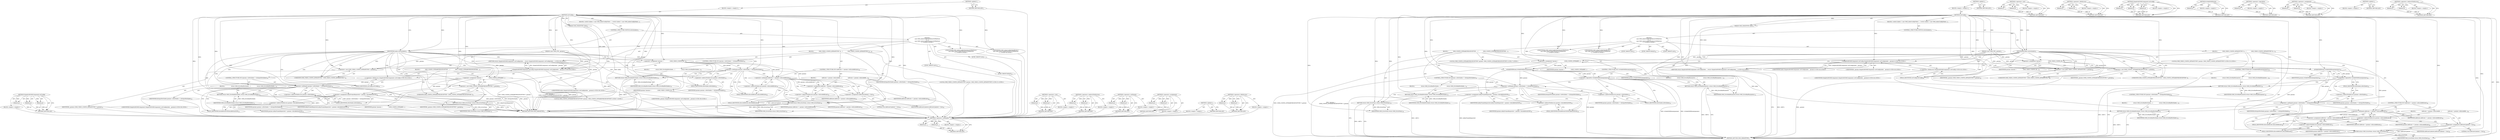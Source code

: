 digraph "&lt;operator&gt;.indirectFieldAccess" {
vulnerable_130 [label=<(METHOD,SimpleSoftOMXComponent.setConfig)>];
vulnerable_131 [label=<(PARAM,p1)>];
vulnerable_132 [label=<(PARAM,p2)>];
vulnerable_133 [label=<(PARAM,p3)>];
vulnerable_134 [label=<(BLOCK,&lt;empty&gt;,&lt;empty&gt;)>];
vulnerable_135 [label=<(METHOD_RETURN,ANY)>];
vulnerable_6 [label=<(METHOD,&lt;global&gt;)<SUB>1</SUB>>];
vulnerable_7 [label=<(BLOCK,&lt;empty&gt;,&lt;empty&gt;)<SUB>1</SUB>>];
vulnerable_8 [label=<(METHOD,setConfig)<SUB>1</SUB>>];
vulnerable_9 [label=<(PARAM,OMX_INDEXTYPE index)<SUB>2</SUB>>];
vulnerable_10 [label=<(PARAM,const OMX_PTR _params)<SUB>2</SUB>>];
vulnerable_11 [label=<(BLOCK,{
 switch (index) {
 case OMX_IndexConfigVideoI...,{
 switch (index) {
 case OMX_IndexConfigVideoI...)<SUB>2</SUB>>];
vulnerable_12 [label=<(CONTROL_STRUCTURE,SWITCH,switch(index))<SUB>3</SUB>>];
vulnerable_13 [label=<(IDENTIFIER,index,switch(index))<SUB>3</SUB>>];
vulnerable_14 [label="<(BLOCK,{
 case OMX_IndexConfigVideoIntraVOPRefresh:
 {...,{
 case OMX_IndexConfigVideoIntraVOPRefresh:
 {...)<SUB>3</SUB>>"];
vulnerable_15 [label=<(JUMP_TARGET,case)<SUB>4</SUB>>];
vulnerable_16 [label="<(IDENTIFIER,OMX_IndexConfigVideoIntraVOPRefresh,{
 case OMX_IndexConfigVideoIntraVOPRefresh:
 {...)<SUB>4</SUB>>"];
vulnerable_17 [label=<(BLOCK,{

             OMX_CONFIG_INTRAREFRESHVOPTYPE ...,{

             OMX_CONFIG_INTRAREFRESHVOPTYPE ...)<SUB>5</SUB>>];
vulnerable_18 [label="<(LOCAL,OMX_CONFIG_INTRAREFRESHVOPTYPE* params: OMX_CONFIG_INTRAREFRESHVOPTYPE*)<SUB>7</SUB>>"];
vulnerable_19 [label=<(&lt;operator&gt;.assignment,*params =
                 (OMX_CONFIG_INTRAREF...)<SUB>7</SUB>>];
vulnerable_20 [label=<(IDENTIFIER,params,*params =
                 (OMX_CONFIG_INTRAREF...)<SUB>7</SUB>>];
vulnerable_21 [label=<(&lt;operator&gt;.cast,(OMX_CONFIG_INTRAREFRESHVOPTYPE *)_params)<SUB>8</SUB>>];
vulnerable_22 [label=<(UNKNOWN,OMX_CONFIG_INTRAREFRESHVOPTYPE *,OMX_CONFIG_INTRAREFRESHVOPTYPE *)<SUB>8</SUB>>];
vulnerable_23 [label=<(IDENTIFIER,_params,(OMX_CONFIG_INTRAREFRESHVOPTYPE *)_params)<SUB>8</SUB>>];
vulnerable_24 [label=<(CONTROL_STRUCTURE,IF,if (params-&gt;nPortIndex != kOutputPortIndex))<SUB>10</SUB>>];
vulnerable_25 [label=<(&lt;operator&gt;.notEquals,params-&gt;nPortIndex != kOutputPortIndex)<SUB>10</SUB>>];
vulnerable_26 [label=<(&lt;operator&gt;.indirectFieldAccess,params-&gt;nPortIndex)<SUB>10</SUB>>];
vulnerable_27 [label=<(IDENTIFIER,params,params-&gt;nPortIndex != kOutputPortIndex)<SUB>10</SUB>>];
vulnerable_28 [label=<(FIELD_IDENTIFIER,nPortIndex,nPortIndex)<SUB>10</SUB>>];
vulnerable_29 [label=<(IDENTIFIER,kOutputPortIndex,params-&gt;nPortIndex != kOutputPortIndex)<SUB>10</SUB>>];
vulnerable_30 [label=<(BLOCK,{
                 return OMX_ErrorBadPortIndex...,{
                 return OMX_ErrorBadPortIndex...)<SUB>10</SUB>>];
vulnerable_31 [label=<(RETURN,return OMX_ErrorBadPortIndex;,return OMX_ErrorBadPortIndex;)<SUB>11</SUB>>];
vulnerable_32 [label=<(IDENTIFIER,OMX_ErrorBadPortIndex,return OMX_ErrorBadPortIndex;)<SUB>11</SUB>>];
vulnerable_33 [label=<(&lt;operator&gt;.assignment,mKeyFrameRequested = params-&gt;IntraRefreshVOP)<SUB>14</SUB>>];
vulnerable_34 [label=<(IDENTIFIER,mKeyFrameRequested,mKeyFrameRequested = params-&gt;IntraRefreshVOP)<SUB>14</SUB>>];
vulnerable_35 [label=<(&lt;operator&gt;.indirectFieldAccess,params-&gt;IntraRefreshVOP)<SUB>14</SUB>>];
vulnerable_36 [label=<(IDENTIFIER,params,mKeyFrameRequested = params-&gt;IntraRefreshVOP)<SUB>14</SUB>>];
vulnerable_37 [label=<(FIELD_IDENTIFIER,IntraRefreshVOP,IntraRefreshVOP)<SUB>14</SUB>>];
vulnerable_38 [label=<(RETURN,return OMX_ErrorNone;,return OMX_ErrorNone;)<SUB>15</SUB>>];
vulnerable_39 [label=<(IDENTIFIER,OMX_ErrorNone,return OMX_ErrorNone;)<SUB>15</SUB>>];
vulnerable_40 [label=<(JUMP_TARGET,case)<SUB>18</SUB>>];
vulnerable_41 [label="<(IDENTIFIER,OMX_IndexConfigVideoBitrate,{
 case OMX_IndexConfigVideoIntraVOPRefresh:
 {...)<SUB>18</SUB>>"];
vulnerable_42 [label=<(BLOCK,{

             OMX_VIDEO_CONFIG_BITRATETYPE *p...,{

             OMX_VIDEO_CONFIG_BITRATETYPE *p...)<SUB>19</SUB>>];
vulnerable_43 [label="<(LOCAL,OMX_VIDEO_CONFIG_BITRATETYPE* params: OMX_VIDEO_CONFIG_BITRATETYPE*)<SUB>21</SUB>>"];
vulnerable_44 [label=<(&lt;operator&gt;.assignment,*params =
                 (OMX_VIDEO_CONFIG_BI...)<SUB>21</SUB>>];
vulnerable_45 [label=<(IDENTIFIER,params,*params =
                 (OMX_VIDEO_CONFIG_BI...)<SUB>21</SUB>>];
vulnerable_46 [label=<(&lt;operator&gt;.cast,(OMX_VIDEO_CONFIG_BITRATETYPE *)_params)<SUB>22</SUB>>];
vulnerable_47 [label=<(UNKNOWN,OMX_VIDEO_CONFIG_BITRATETYPE *,OMX_VIDEO_CONFIG_BITRATETYPE *)<SUB>22</SUB>>];
vulnerable_48 [label=<(IDENTIFIER,_params,(OMX_VIDEO_CONFIG_BITRATETYPE *)_params)<SUB>22</SUB>>];
vulnerable_49 [label=<(CONTROL_STRUCTURE,IF,if (params-&gt;nPortIndex != kOutputPortIndex))<SUB>24</SUB>>];
vulnerable_50 [label=<(&lt;operator&gt;.notEquals,params-&gt;nPortIndex != kOutputPortIndex)<SUB>24</SUB>>];
vulnerable_51 [label=<(&lt;operator&gt;.indirectFieldAccess,params-&gt;nPortIndex)<SUB>24</SUB>>];
vulnerable_52 [label=<(IDENTIFIER,params,params-&gt;nPortIndex != kOutputPortIndex)<SUB>24</SUB>>];
vulnerable_53 [label=<(FIELD_IDENTIFIER,nPortIndex,nPortIndex)<SUB>24</SUB>>];
vulnerable_54 [label=<(IDENTIFIER,kOutputPortIndex,params-&gt;nPortIndex != kOutputPortIndex)<SUB>24</SUB>>];
vulnerable_55 [label=<(BLOCK,{
                 return OMX_ErrorBadPortIndex...,{
                 return OMX_ErrorBadPortIndex...)<SUB>24</SUB>>];
vulnerable_56 [label=<(RETURN,return OMX_ErrorBadPortIndex;,return OMX_ErrorBadPortIndex;)<SUB>25</SUB>>];
vulnerable_57 [label=<(IDENTIFIER,OMX_ErrorBadPortIndex,return OMX_ErrorBadPortIndex;)<SUB>25</SUB>>];
vulnerable_58 [label=<(CONTROL_STRUCTURE,IF,if (mBitrate != params-&gt;nEncodeBitrate))<SUB>28</SUB>>];
vulnerable_59 [label=<(&lt;operator&gt;.notEquals,mBitrate != params-&gt;nEncodeBitrate)<SUB>28</SUB>>];
vulnerable_60 [label=<(IDENTIFIER,mBitrate,mBitrate != params-&gt;nEncodeBitrate)<SUB>28</SUB>>];
vulnerable_61 [label=<(&lt;operator&gt;.indirectFieldAccess,params-&gt;nEncodeBitrate)<SUB>28</SUB>>];
vulnerable_62 [label=<(IDENTIFIER,params,mBitrate != params-&gt;nEncodeBitrate)<SUB>28</SUB>>];
vulnerable_63 [label=<(FIELD_IDENTIFIER,nEncodeBitrate,nEncodeBitrate)<SUB>28</SUB>>];
vulnerable_64 [label=<(BLOCK,{
                mBitrate = params-&gt;nEncodeBit...,{
                mBitrate = params-&gt;nEncodeBit...)<SUB>28</SUB>>];
vulnerable_65 [label=<(&lt;operator&gt;.assignment,mBitrate = params-&gt;nEncodeBitrate)<SUB>29</SUB>>];
vulnerable_66 [label=<(IDENTIFIER,mBitrate,mBitrate = params-&gt;nEncodeBitrate)<SUB>29</SUB>>];
vulnerable_67 [label=<(&lt;operator&gt;.indirectFieldAccess,params-&gt;nEncodeBitrate)<SUB>29</SUB>>];
vulnerable_68 [label=<(IDENTIFIER,params,mBitrate = params-&gt;nEncodeBitrate)<SUB>29</SUB>>];
vulnerable_69 [label=<(FIELD_IDENTIFIER,nEncodeBitrate,nEncodeBitrate)<SUB>29</SUB>>];
vulnerable_70 [label=<(&lt;operator&gt;.assignment,mBitrateUpdated = true)<SUB>30</SUB>>];
vulnerable_71 [label=<(IDENTIFIER,mBitrateUpdated,mBitrateUpdated = true)<SUB>30</SUB>>];
vulnerable_72 [label=<(LITERAL,true,mBitrateUpdated = true)<SUB>30</SUB>>];
vulnerable_73 [label=<(RETURN,return OMX_ErrorNone;,return OMX_ErrorNone;)<SUB>32</SUB>>];
vulnerable_74 [label=<(IDENTIFIER,OMX_ErrorNone,return OMX_ErrorNone;)<SUB>32</SUB>>];
vulnerable_75 [label=<(JUMP_TARGET,default)<SUB>35</SUB>>];
vulnerable_76 [label="<(RETURN,return SimpleSoftOMXComponent::setConfig(index,...,return SimpleSoftOMXComponent::setConfig(index,...)<SUB>36</SUB>>"];
vulnerable_77 [label="<(SimpleSoftOMXComponent.setConfig,SimpleSoftOMXComponent::setConfig(index, _params))<SUB>36</SUB>>"];
vulnerable_78 [label="<(&lt;operator&gt;.fieldAccess,SimpleSoftOMXComponent::setConfig)<SUB>36</SUB>>"];
vulnerable_79 [label="<(IDENTIFIER,SimpleSoftOMXComponent,SimpleSoftOMXComponent::setConfig(index, _params))<SUB>36</SUB>>"];
vulnerable_80 [label=<(FIELD_IDENTIFIER,setConfig,setConfig)<SUB>36</SUB>>];
vulnerable_81 [label="<(IDENTIFIER,index,SimpleSoftOMXComponent::setConfig(index, _params))<SUB>36</SUB>>"];
vulnerable_82 [label="<(IDENTIFIER,_params,SimpleSoftOMXComponent::setConfig(index, _params))<SUB>36</SUB>>"];
vulnerable_83 [label=<(METHOD_RETURN,OMX_ERRORTYPE)<SUB>1</SUB>>];
vulnerable_85 [label=<(METHOD_RETURN,ANY)<SUB>1</SUB>>];
vulnerable_115 [label=<(METHOD,&lt;operator&gt;.cast)>];
vulnerable_116 [label=<(PARAM,p1)>];
vulnerable_117 [label=<(PARAM,p2)>];
vulnerable_118 [label=<(BLOCK,&lt;empty&gt;,&lt;empty&gt;)>];
vulnerable_119 [label=<(METHOD_RETURN,ANY)>];
vulnerable_125 [label=<(METHOD,&lt;operator&gt;.indirectFieldAccess)>];
vulnerable_126 [label=<(PARAM,p1)>];
vulnerable_127 [label=<(PARAM,p2)>];
vulnerable_128 [label=<(BLOCK,&lt;empty&gt;,&lt;empty&gt;)>];
vulnerable_129 [label=<(METHOD_RETURN,ANY)>];
vulnerable_120 [label=<(METHOD,&lt;operator&gt;.notEquals)>];
vulnerable_121 [label=<(PARAM,p1)>];
vulnerable_122 [label=<(PARAM,p2)>];
vulnerable_123 [label=<(BLOCK,&lt;empty&gt;,&lt;empty&gt;)>];
vulnerable_124 [label=<(METHOD_RETURN,ANY)>];
vulnerable_110 [label=<(METHOD,&lt;operator&gt;.assignment)>];
vulnerable_111 [label=<(PARAM,p1)>];
vulnerable_112 [label=<(PARAM,p2)>];
vulnerable_113 [label=<(BLOCK,&lt;empty&gt;,&lt;empty&gt;)>];
vulnerable_114 [label=<(METHOD_RETURN,ANY)>];
vulnerable_104 [label=<(METHOD,&lt;global&gt;)<SUB>1</SUB>>];
vulnerable_105 [label=<(BLOCK,&lt;empty&gt;,&lt;empty&gt;)>];
vulnerable_106 [label=<(METHOD_RETURN,ANY)>];
vulnerable_136 [label=<(METHOD,&lt;operator&gt;.fieldAccess)>];
vulnerable_137 [label=<(PARAM,p1)>];
vulnerable_138 [label=<(PARAM,p2)>];
vulnerable_139 [label=<(BLOCK,&lt;empty&gt;,&lt;empty&gt;)>];
vulnerable_140 [label=<(METHOD_RETURN,ANY)>];
fixed_142 [label=<(METHOD,&lt;operator&gt;.notEquals)>];
fixed_143 [label=<(PARAM,p1)>];
fixed_144 [label=<(PARAM,p2)>];
fixed_145 [label=<(BLOCK,&lt;empty&gt;,&lt;empty&gt;)>];
fixed_146 [label=<(METHOD_RETURN,ANY)>];
fixed_6 [label=<(METHOD,&lt;global&gt;)<SUB>1</SUB>>];
fixed_7 [label=<(BLOCK,&lt;empty&gt;,&lt;empty&gt;)<SUB>1</SUB>>];
fixed_8 [label=<(METHOD,setConfig)<SUB>1</SUB>>];
fixed_9 [label=<(PARAM,OMX_INDEXTYPE index)<SUB>2</SUB>>];
fixed_10 [label=<(PARAM,const OMX_PTR _params)<SUB>2</SUB>>];
fixed_11 [label=<(BLOCK,{
 switch (index) {
 case OMX_IndexConfigVideoI...,{
 switch (index) {
 case OMX_IndexConfigVideoI...)<SUB>2</SUB>>];
fixed_12 [label=<(CONTROL_STRUCTURE,SWITCH,switch(index))<SUB>3</SUB>>];
fixed_13 [label=<(IDENTIFIER,index,switch(index))<SUB>3</SUB>>];
fixed_14 [label="<(BLOCK,{
 case OMX_IndexConfigVideoIntraVOPRefresh:
 {...,{
 case OMX_IndexConfigVideoIntraVOPRefresh:
 {...)<SUB>3</SUB>>"];
fixed_15 [label=<(JUMP_TARGET,case)<SUB>4</SUB>>];
fixed_16 [label="<(IDENTIFIER,OMX_IndexConfigVideoIntraVOPRefresh,{
 case OMX_IndexConfigVideoIntraVOPRefresh:
 {...)<SUB>4</SUB>>"];
fixed_17 [label=<(BLOCK,{

             OMX_CONFIG_INTRAREFRESHVOPTYPE ...,{

             OMX_CONFIG_INTRAREFRESHVOPTYPE ...)<SUB>5</SUB>>];
fixed_18 [label="<(LOCAL,OMX_CONFIG_INTRAREFRESHVOPTYPE* params: OMX_CONFIG_INTRAREFRESHVOPTYPE*)<SUB>7</SUB>>"];
fixed_19 [label=<(&lt;operator&gt;.assignment,*params =
                 (OMX_CONFIG_INTRAREF...)<SUB>7</SUB>>];
fixed_20 [label=<(IDENTIFIER,params,*params =
                 (OMX_CONFIG_INTRAREF...)<SUB>7</SUB>>];
fixed_21 [label=<(&lt;operator&gt;.cast,(OMX_CONFIG_INTRAREFRESHVOPTYPE *)_params)<SUB>8</SUB>>];
fixed_22 [label=<(UNKNOWN,OMX_CONFIG_INTRAREFRESHVOPTYPE *,OMX_CONFIG_INTRAREFRESHVOPTYPE *)<SUB>8</SUB>>];
fixed_23 [label=<(IDENTIFIER,_params,(OMX_CONFIG_INTRAREFRESHVOPTYPE *)_params)<SUB>8</SUB>>];
fixed_24 [label=<(CONTROL_STRUCTURE,IF,if (!isValidOMXParam(params)))<SUB>10</SUB>>];
fixed_25 [label=<(&lt;operator&gt;.logicalNot,!isValidOMXParam(params))<SUB>10</SUB>>];
fixed_26 [label=<(isValidOMXParam,isValidOMXParam(params))<SUB>10</SUB>>];
fixed_27 [label=<(IDENTIFIER,params,isValidOMXParam(params))<SUB>10</SUB>>];
fixed_28 [label=<(BLOCK,{
                return OMX_ErrorBadParameter;...,{
                return OMX_ErrorBadParameter;...)<SUB>10</SUB>>];
fixed_29 [label=<(RETURN,return OMX_ErrorBadParameter;,return OMX_ErrorBadParameter;)<SUB>11</SUB>>];
fixed_30 [label=<(IDENTIFIER,OMX_ErrorBadParameter,return OMX_ErrorBadParameter;)<SUB>11</SUB>>];
fixed_31 [label=<(CONTROL_STRUCTURE,IF,if (params-&gt;nPortIndex != kOutputPortIndex))<SUB>14</SUB>>];
fixed_32 [label=<(&lt;operator&gt;.notEquals,params-&gt;nPortIndex != kOutputPortIndex)<SUB>14</SUB>>];
fixed_33 [label=<(&lt;operator&gt;.indirectFieldAccess,params-&gt;nPortIndex)<SUB>14</SUB>>];
fixed_34 [label=<(IDENTIFIER,params,params-&gt;nPortIndex != kOutputPortIndex)<SUB>14</SUB>>];
fixed_35 [label=<(FIELD_IDENTIFIER,nPortIndex,nPortIndex)<SUB>14</SUB>>];
fixed_36 [label=<(IDENTIFIER,kOutputPortIndex,params-&gt;nPortIndex != kOutputPortIndex)<SUB>14</SUB>>];
fixed_37 [label=<(BLOCK,{
                 return OMX_ErrorBadPortIndex...,{
                 return OMX_ErrorBadPortIndex...)<SUB>14</SUB>>];
fixed_38 [label=<(RETURN,return OMX_ErrorBadPortIndex;,return OMX_ErrorBadPortIndex;)<SUB>15</SUB>>];
fixed_39 [label=<(IDENTIFIER,OMX_ErrorBadPortIndex,return OMX_ErrorBadPortIndex;)<SUB>15</SUB>>];
fixed_40 [label=<(&lt;operator&gt;.assignment,mKeyFrameRequested = params-&gt;IntraRefreshVOP)<SUB>18</SUB>>];
fixed_41 [label=<(IDENTIFIER,mKeyFrameRequested,mKeyFrameRequested = params-&gt;IntraRefreshVOP)<SUB>18</SUB>>];
fixed_42 [label=<(&lt;operator&gt;.indirectFieldAccess,params-&gt;IntraRefreshVOP)<SUB>18</SUB>>];
fixed_43 [label=<(IDENTIFIER,params,mKeyFrameRequested = params-&gt;IntraRefreshVOP)<SUB>18</SUB>>];
fixed_44 [label=<(FIELD_IDENTIFIER,IntraRefreshVOP,IntraRefreshVOP)<SUB>18</SUB>>];
fixed_45 [label=<(RETURN,return OMX_ErrorNone;,return OMX_ErrorNone;)<SUB>19</SUB>>];
fixed_46 [label=<(IDENTIFIER,OMX_ErrorNone,return OMX_ErrorNone;)<SUB>19</SUB>>];
fixed_47 [label=<(JUMP_TARGET,case)<SUB>22</SUB>>];
fixed_48 [label="<(IDENTIFIER,OMX_IndexConfigVideoBitrate,{
 case OMX_IndexConfigVideoIntraVOPRefresh:
 {...)<SUB>22</SUB>>"];
fixed_49 [label=<(BLOCK,{

             OMX_VIDEO_CONFIG_BITRATETYPE *p...,{

             OMX_VIDEO_CONFIG_BITRATETYPE *p...)<SUB>23</SUB>>];
fixed_50 [label="<(LOCAL,OMX_VIDEO_CONFIG_BITRATETYPE* params: OMX_VIDEO_CONFIG_BITRATETYPE*)<SUB>25</SUB>>"];
fixed_51 [label=<(&lt;operator&gt;.assignment,*params =
                 (OMX_VIDEO_CONFIG_BI...)<SUB>25</SUB>>];
fixed_52 [label=<(IDENTIFIER,params,*params =
                 (OMX_VIDEO_CONFIG_BI...)<SUB>25</SUB>>];
fixed_53 [label=<(&lt;operator&gt;.cast,(OMX_VIDEO_CONFIG_BITRATETYPE *)_params)<SUB>26</SUB>>];
fixed_54 [label=<(UNKNOWN,OMX_VIDEO_CONFIG_BITRATETYPE *,OMX_VIDEO_CONFIG_BITRATETYPE *)<SUB>26</SUB>>];
fixed_55 [label=<(IDENTIFIER,_params,(OMX_VIDEO_CONFIG_BITRATETYPE *)_params)<SUB>26</SUB>>];
fixed_56 [label=<(CONTROL_STRUCTURE,IF,if (!isValidOMXParam(params)))<SUB>28</SUB>>];
fixed_57 [label=<(&lt;operator&gt;.logicalNot,!isValidOMXParam(params))<SUB>28</SUB>>];
fixed_58 [label=<(isValidOMXParam,isValidOMXParam(params))<SUB>28</SUB>>];
fixed_59 [label=<(IDENTIFIER,params,isValidOMXParam(params))<SUB>28</SUB>>];
fixed_60 [label=<(BLOCK,{
                return OMX_ErrorBadParameter;...,{
                return OMX_ErrorBadParameter;...)<SUB>28</SUB>>];
fixed_61 [label=<(RETURN,return OMX_ErrorBadParameter;,return OMX_ErrorBadParameter;)<SUB>29</SUB>>];
fixed_62 [label=<(IDENTIFIER,OMX_ErrorBadParameter,return OMX_ErrorBadParameter;)<SUB>29</SUB>>];
fixed_63 [label=<(CONTROL_STRUCTURE,IF,if (params-&gt;nPortIndex != kOutputPortIndex))<SUB>32</SUB>>];
fixed_64 [label=<(&lt;operator&gt;.notEquals,params-&gt;nPortIndex != kOutputPortIndex)<SUB>32</SUB>>];
fixed_65 [label=<(&lt;operator&gt;.indirectFieldAccess,params-&gt;nPortIndex)<SUB>32</SUB>>];
fixed_66 [label=<(IDENTIFIER,params,params-&gt;nPortIndex != kOutputPortIndex)<SUB>32</SUB>>];
fixed_67 [label=<(FIELD_IDENTIFIER,nPortIndex,nPortIndex)<SUB>32</SUB>>];
fixed_68 [label=<(IDENTIFIER,kOutputPortIndex,params-&gt;nPortIndex != kOutputPortIndex)<SUB>32</SUB>>];
fixed_69 [label=<(BLOCK,{
                 return OMX_ErrorBadPortIndex...,{
                 return OMX_ErrorBadPortIndex...)<SUB>32</SUB>>];
fixed_70 [label=<(RETURN,return OMX_ErrorBadPortIndex;,return OMX_ErrorBadPortIndex;)<SUB>33</SUB>>];
fixed_71 [label=<(IDENTIFIER,OMX_ErrorBadPortIndex,return OMX_ErrorBadPortIndex;)<SUB>33</SUB>>];
fixed_72 [label=<(CONTROL_STRUCTURE,IF,if (mBitrate != params-&gt;nEncodeBitrate))<SUB>36</SUB>>];
fixed_73 [label=<(&lt;operator&gt;.notEquals,mBitrate != params-&gt;nEncodeBitrate)<SUB>36</SUB>>];
fixed_74 [label=<(IDENTIFIER,mBitrate,mBitrate != params-&gt;nEncodeBitrate)<SUB>36</SUB>>];
fixed_75 [label=<(&lt;operator&gt;.indirectFieldAccess,params-&gt;nEncodeBitrate)<SUB>36</SUB>>];
fixed_76 [label=<(IDENTIFIER,params,mBitrate != params-&gt;nEncodeBitrate)<SUB>36</SUB>>];
fixed_77 [label=<(FIELD_IDENTIFIER,nEncodeBitrate,nEncodeBitrate)<SUB>36</SUB>>];
fixed_78 [label=<(BLOCK,{
                mBitrate = params-&gt;nEncodeBit...,{
                mBitrate = params-&gt;nEncodeBit...)<SUB>36</SUB>>];
fixed_79 [label=<(&lt;operator&gt;.assignment,mBitrate = params-&gt;nEncodeBitrate)<SUB>37</SUB>>];
fixed_80 [label=<(IDENTIFIER,mBitrate,mBitrate = params-&gt;nEncodeBitrate)<SUB>37</SUB>>];
fixed_81 [label=<(&lt;operator&gt;.indirectFieldAccess,params-&gt;nEncodeBitrate)<SUB>37</SUB>>];
fixed_82 [label=<(IDENTIFIER,params,mBitrate = params-&gt;nEncodeBitrate)<SUB>37</SUB>>];
fixed_83 [label=<(FIELD_IDENTIFIER,nEncodeBitrate,nEncodeBitrate)<SUB>37</SUB>>];
fixed_84 [label=<(&lt;operator&gt;.assignment,mBitrateUpdated = true)<SUB>38</SUB>>];
fixed_85 [label=<(IDENTIFIER,mBitrateUpdated,mBitrateUpdated = true)<SUB>38</SUB>>];
fixed_86 [label=<(LITERAL,true,mBitrateUpdated = true)<SUB>38</SUB>>];
fixed_87 [label=<(RETURN,return OMX_ErrorNone;,return OMX_ErrorNone;)<SUB>40</SUB>>];
fixed_88 [label=<(IDENTIFIER,OMX_ErrorNone,return OMX_ErrorNone;)<SUB>40</SUB>>];
fixed_89 [label=<(JUMP_TARGET,default)<SUB>43</SUB>>];
fixed_90 [label="<(RETURN,return SimpleSoftOMXComponent::setConfig(index,...,return SimpleSoftOMXComponent::setConfig(index,...)<SUB>44</SUB>>"];
fixed_91 [label="<(SimpleSoftOMXComponent.setConfig,SimpleSoftOMXComponent::setConfig(index, _params))<SUB>44</SUB>>"];
fixed_92 [label="<(&lt;operator&gt;.fieldAccess,SimpleSoftOMXComponent::setConfig)<SUB>44</SUB>>"];
fixed_93 [label="<(IDENTIFIER,SimpleSoftOMXComponent,SimpleSoftOMXComponent::setConfig(index, _params))<SUB>44</SUB>>"];
fixed_94 [label=<(FIELD_IDENTIFIER,setConfig,setConfig)<SUB>44</SUB>>];
fixed_95 [label="<(IDENTIFIER,index,SimpleSoftOMXComponent::setConfig(index, _params))<SUB>44</SUB>>"];
fixed_96 [label="<(IDENTIFIER,_params,SimpleSoftOMXComponent::setConfig(index, _params))<SUB>44</SUB>>"];
fixed_97 [label=<(METHOD_RETURN,OMX_ERRORTYPE)<SUB>1</SUB>>];
fixed_99 [label=<(METHOD_RETURN,ANY)<SUB>1</SUB>>];
fixed_129 [label=<(METHOD,&lt;operator&gt;.cast)>];
fixed_130 [label=<(PARAM,p1)>];
fixed_131 [label=<(PARAM,p2)>];
fixed_132 [label=<(BLOCK,&lt;empty&gt;,&lt;empty&gt;)>];
fixed_133 [label=<(METHOD_RETURN,ANY)>];
fixed_158 [label=<(METHOD,&lt;operator&gt;.fieldAccess)>];
fixed_159 [label=<(PARAM,p1)>];
fixed_160 [label=<(PARAM,p2)>];
fixed_161 [label=<(BLOCK,&lt;empty&gt;,&lt;empty&gt;)>];
fixed_162 [label=<(METHOD_RETURN,ANY)>];
fixed_152 [label=<(METHOD,SimpleSoftOMXComponent.setConfig)>];
fixed_153 [label=<(PARAM,p1)>];
fixed_154 [label=<(PARAM,p2)>];
fixed_155 [label=<(PARAM,p3)>];
fixed_156 [label=<(BLOCK,&lt;empty&gt;,&lt;empty&gt;)>];
fixed_157 [label=<(METHOD_RETURN,ANY)>];
fixed_138 [label=<(METHOD,isValidOMXParam)>];
fixed_139 [label=<(PARAM,p1)>];
fixed_140 [label=<(BLOCK,&lt;empty&gt;,&lt;empty&gt;)>];
fixed_141 [label=<(METHOD_RETURN,ANY)>];
fixed_134 [label=<(METHOD,&lt;operator&gt;.logicalNot)>];
fixed_135 [label=<(PARAM,p1)>];
fixed_136 [label=<(BLOCK,&lt;empty&gt;,&lt;empty&gt;)>];
fixed_137 [label=<(METHOD_RETURN,ANY)>];
fixed_124 [label=<(METHOD,&lt;operator&gt;.assignment)>];
fixed_125 [label=<(PARAM,p1)>];
fixed_126 [label=<(PARAM,p2)>];
fixed_127 [label=<(BLOCK,&lt;empty&gt;,&lt;empty&gt;)>];
fixed_128 [label=<(METHOD_RETURN,ANY)>];
fixed_118 [label=<(METHOD,&lt;global&gt;)<SUB>1</SUB>>];
fixed_119 [label=<(BLOCK,&lt;empty&gt;,&lt;empty&gt;)>];
fixed_120 [label=<(METHOD_RETURN,ANY)>];
fixed_147 [label=<(METHOD,&lt;operator&gt;.indirectFieldAccess)>];
fixed_148 [label=<(PARAM,p1)>];
fixed_149 [label=<(PARAM,p2)>];
fixed_150 [label=<(BLOCK,&lt;empty&gt;,&lt;empty&gt;)>];
fixed_151 [label=<(METHOD_RETURN,ANY)>];
vulnerable_130 -> vulnerable_131  [key=0, label="AST: "];
vulnerable_130 -> vulnerable_131  [key=1, label="DDG: "];
vulnerable_130 -> vulnerable_134  [key=0, label="AST: "];
vulnerable_130 -> vulnerable_132  [key=0, label="AST: "];
vulnerable_130 -> vulnerable_132  [key=1, label="DDG: "];
vulnerable_130 -> vulnerable_135  [key=0, label="AST: "];
vulnerable_130 -> vulnerable_135  [key=1, label="CFG: "];
vulnerable_130 -> vulnerable_133  [key=0, label="AST: "];
vulnerable_130 -> vulnerable_133  [key=1, label="DDG: "];
vulnerable_131 -> vulnerable_135  [key=0, label="DDG: p1"];
vulnerable_132 -> vulnerable_135  [key=0, label="DDG: p2"];
vulnerable_133 -> vulnerable_135  [key=0, label="DDG: p3"];
vulnerable_134 -> fixed_142  [key=0];
vulnerable_135 -> fixed_142  [key=0];
vulnerable_6 -> vulnerable_7  [key=0, label="AST: "];
vulnerable_6 -> vulnerable_85  [key=0, label="AST: "];
vulnerable_6 -> vulnerable_85  [key=1, label="CFG: "];
vulnerable_7 -> vulnerable_8  [key=0, label="AST: "];
vulnerable_8 -> vulnerable_9  [key=0, label="AST: "];
vulnerable_8 -> vulnerable_9  [key=1, label="DDG: "];
vulnerable_8 -> vulnerable_10  [key=0, label="AST: "];
vulnerable_8 -> vulnerable_10  [key=1, label="DDG: "];
vulnerable_8 -> vulnerable_11  [key=0, label="AST: "];
vulnerable_8 -> vulnerable_83  [key=0, label="AST: "];
vulnerable_8 -> vulnerable_13  [key=0, label="CFG: "];
vulnerable_8 -> vulnerable_13  [key=1, label="DDG: "];
vulnerable_8 -> vulnerable_16  [key=0, label="DDG: "];
vulnerable_8 -> vulnerable_41  [key=0, label="DDG: "];
vulnerable_8 -> vulnerable_19  [key=0, label="DDG: "];
vulnerable_8 -> vulnerable_38  [key=0, label="DDG: "];
vulnerable_8 -> vulnerable_44  [key=0, label="DDG: "];
vulnerable_8 -> vulnerable_73  [key=0, label="DDG: "];
vulnerable_8 -> vulnerable_39  [key=0, label="DDG: "];
vulnerable_8 -> vulnerable_74  [key=0, label="DDG: "];
vulnerable_8 -> vulnerable_77  [key=0, label="DDG: "];
vulnerable_8 -> vulnerable_21  [key=0, label="DDG: "];
vulnerable_8 -> vulnerable_25  [key=0, label="DDG: "];
vulnerable_8 -> vulnerable_31  [key=0, label="DDG: "];
vulnerable_8 -> vulnerable_46  [key=0, label="DDG: "];
vulnerable_8 -> vulnerable_50  [key=0, label="DDG: "];
vulnerable_8 -> vulnerable_56  [key=0, label="DDG: "];
vulnerable_8 -> vulnerable_59  [key=0, label="DDG: "];
vulnerable_8 -> vulnerable_70  [key=0, label="DDG: "];
vulnerable_8 -> vulnerable_32  [key=0, label="DDG: "];
vulnerable_8 -> vulnerable_57  [key=0, label="DDG: "];
vulnerable_9 -> vulnerable_83  [key=0, label="DDG: index"];
vulnerable_9 -> vulnerable_77  [key=0, label="DDG: index"];
vulnerable_10 -> vulnerable_19  [key=0, label="DDG: _params"];
vulnerable_10 -> vulnerable_44  [key=0, label="DDG: _params"];
vulnerable_10 -> vulnerable_77  [key=0, label="DDG: _params"];
vulnerable_10 -> vulnerable_21  [key=0, label="DDG: _params"];
vulnerable_10 -> vulnerable_46  [key=0, label="DDG: _params"];
vulnerable_11 -> vulnerable_12  [key=0, label="AST: "];
vulnerable_12 -> vulnerable_13  [key=0, label="AST: "];
vulnerable_12 -> vulnerable_14  [key=0, label="AST: "];
vulnerable_13 -> vulnerable_22  [key=0, label="CFG: "];
vulnerable_13 -> vulnerable_22  [key=1, label="CDG: "];
vulnerable_13 -> vulnerable_47  [key=0, label="CFG: "];
vulnerable_13 -> vulnerable_47  [key=1, label="CDG: "];
vulnerable_13 -> vulnerable_80  [key=0, label="CFG: "];
vulnerable_13 -> vulnerable_80  [key=1, label="CDG: "];
vulnerable_13 -> vulnerable_21  [key=0, label="CDG: "];
vulnerable_13 -> vulnerable_26  [key=0, label="CDG: "];
vulnerable_13 -> vulnerable_77  [key=0, label="CDG: "];
vulnerable_13 -> vulnerable_51  [key=0, label="CDG: "];
vulnerable_13 -> vulnerable_19  [key=0, label="CDG: "];
vulnerable_13 -> vulnerable_28  [key=0, label="CDG: "];
vulnerable_13 -> vulnerable_46  [key=0, label="CDG: "];
vulnerable_13 -> vulnerable_25  [key=0, label="CDG: "];
vulnerable_13 -> vulnerable_76  [key=0, label="CDG: "];
vulnerable_13 -> vulnerable_50  [key=0, label="CDG: "];
vulnerable_13 -> vulnerable_44  [key=0, label="CDG: "];
vulnerable_13 -> vulnerable_53  [key=0, label="CDG: "];
vulnerable_13 -> vulnerable_78  [key=0, label="CDG: "];
vulnerable_14 -> vulnerable_15  [key=0, label="AST: "];
vulnerable_14 -> vulnerable_16  [key=0, label="AST: "];
vulnerable_14 -> vulnerable_17  [key=0, label="AST: "];
vulnerable_14 -> vulnerable_40  [key=0, label="AST: "];
vulnerable_14 -> vulnerable_41  [key=0, label="AST: "];
vulnerable_14 -> vulnerable_42  [key=0, label="AST: "];
vulnerable_14 -> vulnerable_75  [key=0, label="AST: "];
vulnerable_14 -> vulnerable_76  [key=0, label="AST: "];
vulnerable_15 -> fixed_142  [key=0];
vulnerable_16 -> fixed_142  [key=0];
vulnerable_17 -> vulnerable_18  [key=0, label="AST: "];
vulnerable_17 -> vulnerable_19  [key=0, label="AST: "];
vulnerable_17 -> vulnerable_24  [key=0, label="AST: "];
vulnerable_17 -> vulnerable_33  [key=0, label="AST: "];
vulnerable_17 -> vulnerable_38  [key=0, label="AST: "];
vulnerable_18 -> fixed_142  [key=0];
vulnerable_19 -> vulnerable_20  [key=0, label="AST: "];
vulnerable_19 -> vulnerable_21  [key=0, label="AST: "];
vulnerable_19 -> vulnerable_28  [key=0, label="CFG: "];
vulnerable_19 -> vulnerable_83  [key=0, label="DDG: params"];
vulnerable_19 -> vulnerable_83  [key=1, label="DDG: (OMX_CONFIG_INTRAREFRESHVOPTYPE *)_params"];
vulnerable_19 -> vulnerable_83  [key=2, label="DDG: *params =
                 (OMX_CONFIG_INTRAREFRESHVOPTYPE *)_params"];
vulnerable_19 -> vulnerable_33  [key=0, label="DDG: params"];
vulnerable_19 -> vulnerable_25  [key=0, label="DDG: params"];
vulnerable_20 -> fixed_142  [key=0];
vulnerable_21 -> vulnerable_22  [key=0, label="AST: "];
vulnerable_21 -> vulnerable_23  [key=0, label="AST: "];
vulnerable_21 -> vulnerable_19  [key=0, label="CFG: "];
vulnerable_21 -> vulnerable_83  [key=0, label="DDG: _params"];
vulnerable_22 -> vulnerable_21  [key=0, label="CFG: "];
vulnerable_23 -> fixed_142  [key=0];
vulnerable_24 -> vulnerable_25  [key=0, label="AST: "];
vulnerable_24 -> vulnerable_30  [key=0, label="AST: "];
vulnerable_25 -> vulnerable_26  [key=0, label="AST: "];
vulnerable_25 -> vulnerable_29  [key=0, label="AST: "];
vulnerable_25 -> vulnerable_31  [key=0, label="CFG: "];
vulnerable_25 -> vulnerable_31  [key=1, label="CDG: "];
vulnerable_25 -> vulnerable_37  [key=0, label="CFG: "];
vulnerable_25 -> vulnerable_37  [key=1, label="CDG: "];
vulnerable_25 -> vulnerable_83  [key=0, label="DDG: params-&gt;nPortIndex"];
vulnerable_25 -> vulnerable_83  [key=1, label="DDG: kOutputPortIndex"];
vulnerable_25 -> vulnerable_83  [key=2, label="DDG: params-&gt;nPortIndex != kOutputPortIndex"];
vulnerable_25 -> vulnerable_38  [key=0, label="CDG: "];
vulnerable_25 -> vulnerable_35  [key=0, label="CDG: "];
vulnerable_25 -> vulnerable_33  [key=0, label="CDG: "];
vulnerable_26 -> vulnerable_27  [key=0, label="AST: "];
vulnerable_26 -> vulnerable_28  [key=0, label="AST: "];
vulnerable_26 -> vulnerable_25  [key=0, label="CFG: "];
vulnerable_27 -> fixed_142  [key=0];
vulnerable_28 -> vulnerable_26  [key=0, label="CFG: "];
vulnerable_29 -> fixed_142  [key=0];
vulnerable_30 -> vulnerable_31  [key=0, label="AST: "];
vulnerable_31 -> vulnerable_32  [key=0, label="AST: "];
vulnerable_31 -> vulnerable_83  [key=0, label="CFG: "];
vulnerable_31 -> vulnerable_83  [key=1, label="DDG: &lt;RET&gt;"];
vulnerable_32 -> vulnerable_31  [key=0, label="DDG: OMX_ErrorBadPortIndex"];
vulnerable_33 -> vulnerable_34  [key=0, label="AST: "];
vulnerable_33 -> vulnerable_35  [key=0, label="AST: "];
vulnerable_33 -> vulnerable_38  [key=0, label="CFG: "];
vulnerable_33 -> vulnerable_83  [key=0, label="DDG: mKeyFrameRequested"];
vulnerable_34 -> fixed_142  [key=0];
vulnerable_35 -> vulnerable_36  [key=0, label="AST: "];
vulnerable_35 -> vulnerable_37  [key=0, label="AST: "];
vulnerable_35 -> vulnerable_33  [key=0, label="CFG: "];
vulnerable_36 -> fixed_142  [key=0];
vulnerable_37 -> vulnerable_35  [key=0, label="CFG: "];
vulnerable_38 -> vulnerable_39  [key=0, label="AST: "];
vulnerable_38 -> vulnerable_83  [key=0, label="CFG: "];
vulnerable_38 -> vulnerable_83  [key=1, label="DDG: &lt;RET&gt;"];
vulnerable_39 -> vulnerable_38  [key=0, label="DDG: OMX_ErrorNone"];
vulnerable_40 -> fixed_142  [key=0];
vulnerable_41 -> fixed_142  [key=0];
vulnerable_42 -> vulnerable_43  [key=0, label="AST: "];
vulnerable_42 -> vulnerable_44  [key=0, label="AST: "];
vulnerable_42 -> vulnerable_49  [key=0, label="AST: "];
vulnerable_42 -> vulnerable_58  [key=0, label="AST: "];
vulnerable_42 -> vulnerable_73  [key=0, label="AST: "];
vulnerable_43 -> fixed_142  [key=0];
vulnerable_44 -> vulnerable_45  [key=0, label="AST: "];
vulnerable_44 -> vulnerable_46  [key=0, label="AST: "];
vulnerable_44 -> vulnerable_53  [key=0, label="CFG: "];
vulnerable_44 -> vulnerable_50  [key=0, label="DDG: params"];
vulnerable_44 -> vulnerable_59  [key=0, label="DDG: params"];
vulnerable_44 -> vulnerable_65  [key=0, label="DDG: params"];
vulnerable_45 -> fixed_142  [key=0];
vulnerable_46 -> vulnerable_47  [key=0, label="AST: "];
vulnerable_46 -> vulnerable_48  [key=0, label="AST: "];
vulnerable_46 -> vulnerable_44  [key=0, label="CFG: "];
vulnerable_47 -> vulnerable_46  [key=0, label="CFG: "];
vulnerable_48 -> fixed_142  [key=0];
vulnerable_49 -> vulnerable_50  [key=0, label="AST: "];
vulnerable_49 -> vulnerable_55  [key=0, label="AST: "];
vulnerable_50 -> vulnerable_51  [key=0, label="AST: "];
vulnerable_50 -> vulnerable_54  [key=0, label="AST: "];
vulnerable_50 -> vulnerable_56  [key=0, label="CFG: "];
vulnerable_50 -> vulnerable_56  [key=1, label="CDG: "];
vulnerable_50 -> vulnerable_63  [key=0, label="CFG: "];
vulnerable_50 -> vulnerable_63  [key=1, label="CDG: "];
vulnerable_50 -> vulnerable_73  [key=0, label="CDG: "];
vulnerable_50 -> vulnerable_59  [key=0, label="CDG: "];
vulnerable_50 -> vulnerable_61  [key=0, label="CDG: "];
vulnerable_51 -> vulnerable_52  [key=0, label="AST: "];
vulnerable_51 -> vulnerable_53  [key=0, label="AST: "];
vulnerable_51 -> vulnerable_50  [key=0, label="CFG: "];
vulnerable_52 -> fixed_142  [key=0];
vulnerable_53 -> vulnerable_51  [key=0, label="CFG: "];
vulnerable_54 -> fixed_142  [key=0];
vulnerable_55 -> vulnerable_56  [key=0, label="AST: "];
vulnerable_56 -> vulnerable_57  [key=0, label="AST: "];
vulnerable_56 -> vulnerable_83  [key=0, label="CFG: "];
vulnerable_56 -> vulnerable_83  [key=1, label="DDG: &lt;RET&gt;"];
vulnerable_57 -> vulnerable_56  [key=0, label="DDG: OMX_ErrorBadPortIndex"];
vulnerable_58 -> vulnerable_59  [key=0, label="AST: "];
vulnerable_58 -> vulnerable_64  [key=0, label="AST: "];
vulnerable_59 -> vulnerable_60  [key=0, label="AST: "];
vulnerable_59 -> vulnerable_61  [key=0, label="AST: "];
vulnerable_59 -> vulnerable_69  [key=0, label="CFG: "];
vulnerable_59 -> vulnerable_69  [key=1, label="CDG: "];
vulnerable_59 -> vulnerable_73  [key=0, label="CFG: "];
vulnerable_59 -> vulnerable_65  [key=0, label="DDG: params-&gt;nEncodeBitrate"];
vulnerable_59 -> vulnerable_65  [key=1, label="CDG: "];
vulnerable_59 -> vulnerable_67  [key=0, label="CDG: "];
vulnerable_59 -> vulnerable_70  [key=0, label="CDG: "];
vulnerable_60 -> fixed_142  [key=0];
vulnerable_61 -> vulnerable_62  [key=0, label="AST: "];
vulnerable_61 -> vulnerable_63  [key=0, label="AST: "];
vulnerable_61 -> vulnerable_59  [key=0, label="CFG: "];
vulnerable_62 -> fixed_142  [key=0];
vulnerable_63 -> vulnerable_61  [key=0, label="CFG: "];
vulnerable_64 -> vulnerable_65  [key=0, label="AST: "];
vulnerable_64 -> vulnerable_70  [key=0, label="AST: "];
vulnerable_65 -> vulnerable_66  [key=0, label="AST: "];
vulnerable_65 -> vulnerable_67  [key=0, label="AST: "];
vulnerable_65 -> vulnerable_70  [key=0, label="CFG: "];
vulnerable_66 -> fixed_142  [key=0];
vulnerable_67 -> vulnerable_68  [key=0, label="AST: "];
vulnerable_67 -> vulnerable_69  [key=0, label="AST: "];
vulnerable_67 -> vulnerable_65  [key=0, label="CFG: "];
vulnerable_68 -> fixed_142  [key=0];
vulnerable_69 -> vulnerable_67  [key=0, label="CFG: "];
vulnerable_70 -> vulnerable_71  [key=0, label="AST: "];
vulnerable_70 -> vulnerable_72  [key=0, label="AST: "];
vulnerable_70 -> vulnerable_73  [key=0, label="CFG: "];
vulnerable_70 -> vulnerable_83  [key=0, label="DDG: mBitrateUpdated"];
vulnerable_71 -> fixed_142  [key=0];
vulnerable_72 -> fixed_142  [key=0];
vulnerable_73 -> vulnerable_74  [key=0, label="AST: "];
vulnerable_73 -> vulnerable_83  [key=0, label="CFG: "];
vulnerable_73 -> vulnerable_83  [key=1, label="DDG: &lt;RET&gt;"];
vulnerable_74 -> vulnerable_73  [key=0, label="DDG: OMX_ErrorNone"];
vulnerable_75 -> fixed_142  [key=0];
vulnerable_76 -> vulnerable_77  [key=0, label="AST: "];
vulnerable_76 -> vulnerable_83  [key=0, label="CFG: "];
vulnerable_76 -> vulnerable_83  [key=1, label="DDG: &lt;RET&gt;"];
vulnerable_77 -> vulnerable_78  [key=0, label="AST: "];
vulnerable_77 -> vulnerable_81  [key=0, label="AST: "];
vulnerable_77 -> vulnerable_82  [key=0, label="AST: "];
vulnerable_77 -> vulnerable_76  [key=0, label="CFG: "];
vulnerable_77 -> vulnerable_76  [key=1, label="DDG: SimpleSoftOMXComponent::setConfig(index, _params)"];
vulnerable_78 -> vulnerable_79  [key=0, label="AST: "];
vulnerable_78 -> vulnerable_80  [key=0, label="AST: "];
vulnerable_78 -> vulnerable_77  [key=0, label="CFG: "];
vulnerable_79 -> fixed_142  [key=0];
vulnerable_80 -> vulnerable_78  [key=0, label="CFG: "];
vulnerable_81 -> fixed_142  [key=0];
vulnerable_82 -> fixed_142  [key=0];
vulnerable_83 -> fixed_142  [key=0];
vulnerable_85 -> fixed_142  [key=0];
vulnerable_115 -> vulnerable_116  [key=0, label="AST: "];
vulnerable_115 -> vulnerable_116  [key=1, label="DDG: "];
vulnerable_115 -> vulnerable_118  [key=0, label="AST: "];
vulnerable_115 -> vulnerable_117  [key=0, label="AST: "];
vulnerable_115 -> vulnerable_117  [key=1, label="DDG: "];
vulnerable_115 -> vulnerable_119  [key=0, label="AST: "];
vulnerable_115 -> vulnerable_119  [key=1, label="CFG: "];
vulnerable_116 -> vulnerable_119  [key=0, label="DDG: p1"];
vulnerable_117 -> vulnerable_119  [key=0, label="DDG: p2"];
vulnerable_118 -> fixed_142  [key=0];
vulnerable_119 -> fixed_142  [key=0];
vulnerable_125 -> vulnerable_126  [key=0, label="AST: "];
vulnerable_125 -> vulnerable_126  [key=1, label="DDG: "];
vulnerable_125 -> vulnerable_128  [key=0, label="AST: "];
vulnerable_125 -> vulnerable_127  [key=0, label="AST: "];
vulnerable_125 -> vulnerable_127  [key=1, label="DDG: "];
vulnerable_125 -> vulnerable_129  [key=0, label="AST: "];
vulnerable_125 -> vulnerable_129  [key=1, label="CFG: "];
vulnerable_126 -> vulnerable_129  [key=0, label="DDG: p1"];
vulnerable_127 -> vulnerable_129  [key=0, label="DDG: p2"];
vulnerable_128 -> fixed_142  [key=0];
vulnerable_129 -> fixed_142  [key=0];
vulnerable_120 -> vulnerable_121  [key=0, label="AST: "];
vulnerable_120 -> vulnerable_121  [key=1, label="DDG: "];
vulnerable_120 -> vulnerable_123  [key=0, label="AST: "];
vulnerable_120 -> vulnerable_122  [key=0, label="AST: "];
vulnerable_120 -> vulnerable_122  [key=1, label="DDG: "];
vulnerable_120 -> vulnerable_124  [key=0, label="AST: "];
vulnerable_120 -> vulnerable_124  [key=1, label="CFG: "];
vulnerable_121 -> vulnerable_124  [key=0, label="DDG: p1"];
vulnerable_122 -> vulnerable_124  [key=0, label="DDG: p2"];
vulnerable_123 -> fixed_142  [key=0];
vulnerable_124 -> fixed_142  [key=0];
vulnerable_110 -> vulnerable_111  [key=0, label="AST: "];
vulnerable_110 -> vulnerable_111  [key=1, label="DDG: "];
vulnerable_110 -> vulnerable_113  [key=0, label="AST: "];
vulnerable_110 -> vulnerable_112  [key=0, label="AST: "];
vulnerable_110 -> vulnerable_112  [key=1, label="DDG: "];
vulnerable_110 -> vulnerable_114  [key=0, label="AST: "];
vulnerable_110 -> vulnerable_114  [key=1, label="CFG: "];
vulnerable_111 -> vulnerable_114  [key=0, label="DDG: p1"];
vulnerable_112 -> vulnerable_114  [key=0, label="DDG: p2"];
vulnerable_113 -> fixed_142  [key=0];
vulnerable_114 -> fixed_142  [key=0];
vulnerable_104 -> vulnerable_105  [key=0, label="AST: "];
vulnerable_104 -> vulnerable_106  [key=0, label="AST: "];
vulnerable_104 -> vulnerable_106  [key=1, label="CFG: "];
vulnerable_105 -> fixed_142  [key=0];
vulnerable_106 -> fixed_142  [key=0];
vulnerable_136 -> vulnerable_137  [key=0, label="AST: "];
vulnerable_136 -> vulnerable_137  [key=1, label="DDG: "];
vulnerable_136 -> vulnerable_139  [key=0, label="AST: "];
vulnerable_136 -> vulnerable_138  [key=0, label="AST: "];
vulnerable_136 -> vulnerable_138  [key=1, label="DDG: "];
vulnerable_136 -> vulnerable_140  [key=0, label="AST: "];
vulnerable_136 -> vulnerable_140  [key=1, label="CFG: "];
vulnerable_137 -> vulnerable_140  [key=0, label="DDG: p1"];
vulnerable_138 -> vulnerable_140  [key=0, label="DDG: p2"];
vulnerable_139 -> fixed_142  [key=0];
vulnerable_140 -> fixed_142  [key=0];
fixed_142 -> fixed_143  [key=0, label="AST: "];
fixed_142 -> fixed_143  [key=1, label="DDG: "];
fixed_142 -> fixed_145  [key=0, label="AST: "];
fixed_142 -> fixed_144  [key=0, label="AST: "];
fixed_142 -> fixed_144  [key=1, label="DDG: "];
fixed_142 -> fixed_146  [key=0, label="AST: "];
fixed_142 -> fixed_146  [key=1, label="CFG: "];
fixed_143 -> fixed_146  [key=0, label="DDG: p1"];
fixed_144 -> fixed_146  [key=0, label="DDG: p2"];
fixed_6 -> fixed_7  [key=0, label="AST: "];
fixed_6 -> fixed_99  [key=0, label="AST: "];
fixed_6 -> fixed_99  [key=1, label="CFG: "];
fixed_7 -> fixed_8  [key=0, label="AST: "];
fixed_8 -> fixed_9  [key=0, label="AST: "];
fixed_8 -> fixed_9  [key=1, label="DDG: "];
fixed_8 -> fixed_10  [key=0, label="AST: "];
fixed_8 -> fixed_10  [key=1, label="DDG: "];
fixed_8 -> fixed_11  [key=0, label="AST: "];
fixed_8 -> fixed_97  [key=0, label="AST: "];
fixed_8 -> fixed_13  [key=0, label="CFG: "];
fixed_8 -> fixed_13  [key=1, label="DDG: "];
fixed_8 -> fixed_16  [key=0, label="DDG: "];
fixed_8 -> fixed_48  [key=0, label="DDG: "];
fixed_8 -> fixed_19  [key=0, label="DDG: "];
fixed_8 -> fixed_45  [key=0, label="DDG: "];
fixed_8 -> fixed_51  [key=0, label="DDG: "];
fixed_8 -> fixed_87  [key=0, label="DDG: "];
fixed_8 -> fixed_46  [key=0, label="DDG: "];
fixed_8 -> fixed_88  [key=0, label="DDG: "];
fixed_8 -> fixed_91  [key=0, label="DDG: "];
fixed_8 -> fixed_21  [key=0, label="DDG: "];
fixed_8 -> fixed_29  [key=0, label="DDG: "];
fixed_8 -> fixed_32  [key=0, label="DDG: "];
fixed_8 -> fixed_38  [key=0, label="DDG: "];
fixed_8 -> fixed_53  [key=0, label="DDG: "];
fixed_8 -> fixed_61  [key=0, label="DDG: "];
fixed_8 -> fixed_64  [key=0, label="DDG: "];
fixed_8 -> fixed_70  [key=0, label="DDG: "];
fixed_8 -> fixed_73  [key=0, label="DDG: "];
fixed_8 -> fixed_84  [key=0, label="DDG: "];
fixed_8 -> fixed_26  [key=0, label="DDG: "];
fixed_8 -> fixed_30  [key=0, label="DDG: "];
fixed_8 -> fixed_39  [key=0, label="DDG: "];
fixed_8 -> fixed_58  [key=0, label="DDG: "];
fixed_8 -> fixed_62  [key=0, label="DDG: "];
fixed_8 -> fixed_71  [key=0, label="DDG: "];
fixed_9 -> fixed_97  [key=0, label="DDG: index"];
fixed_9 -> fixed_91  [key=0, label="DDG: index"];
fixed_10 -> fixed_19  [key=0, label="DDG: _params"];
fixed_10 -> fixed_51  [key=0, label="DDG: _params"];
fixed_10 -> fixed_91  [key=0, label="DDG: _params"];
fixed_10 -> fixed_21  [key=0, label="DDG: _params"];
fixed_10 -> fixed_53  [key=0, label="DDG: _params"];
fixed_11 -> fixed_12  [key=0, label="AST: "];
fixed_12 -> fixed_13  [key=0, label="AST: "];
fixed_12 -> fixed_14  [key=0, label="AST: "];
fixed_13 -> fixed_22  [key=0, label="CFG: "];
fixed_13 -> fixed_22  [key=1, label="CDG: "];
fixed_13 -> fixed_54  [key=0, label="CFG: "];
fixed_13 -> fixed_54  [key=1, label="CDG: "];
fixed_13 -> fixed_94  [key=0, label="CFG: "];
fixed_13 -> fixed_94  [key=1, label="CDG: "];
fixed_13 -> fixed_21  [key=0, label="CDG: "];
fixed_13 -> fixed_26  [key=0, label="CDG: "];
fixed_13 -> fixed_51  [key=0, label="CDG: "];
fixed_13 -> fixed_57  [key=0, label="CDG: "];
fixed_13 -> fixed_19  [key=0, label="CDG: "];
fixed_13 -> fixed_25  [key=0, label="CDG: "];
fixed_13 -> fixed_92  [key=0, label="CDG: "];
fixed_13 -> fixed_91  [key=0, label="CDG: "];
fixed_13 -> fixed_90  [key=0, label="CDG: "];
fixed_13 -> fixed_58  [key=0, label="CDG: "];
fixed_13 -> fixed_53  [key=0, label="CDG: "];
fixed_14 -> fixed_15  [key=0, label="AST: "];
fixed_14 -> fixed_16  [key=0, label="AST: "];
fixed_14 -> fixed_17  [key=0, label="AST: "];
fixed_14 -> fixed_47  [key=0, label="AST: "];
fixed_14 -> fixed_48  [key=0, label="AST: "];
fixed_14 -> fixed_49  [key=0, label="AST: "];
fixed_14 -> fixed_89  [key=0, label="AST: "];
fixed_14 -> fixed_90  [key=0, label="AST: "];
fixed_17 -> fixed_18  [key=0, label="AST: "];
fixed_17 -> fixed_19  [key=0, label="AST: "];
fixed_17 -> fixed_24  [key=0, label="AST: "];
fixed_17 -> fixed_31  [key=0, label="AST: "];
fixed_17 -> fixed_40  [key=0, label="AST: "];
fixed_17 -> fixed_45  [key=0, label="AST: "];
fixed_19 -> fixed_20  [key=0, label="AST: "];
fixed_19 -> fixed_21  [key=0, label="AST: "];
fixed_19 -> fixed_26  [key=0, label="CFG: "];
fixed_19 -> fixed_26  [key=1, label="DDG: params"];
fixed_19 -> fixed_97  [key=0, label="DDG: (OMX_CONFIG_INTRAREFRESHVOPTYPE *)_params"];
fixed_19 -> fixed_97  [key=1, label="DDG: *params =
                 (OMX_CONFIG_INTRAREFRESHVOPTYPE *)_params"];
fixed_21 -> fixed_22  [key=0, label="AST: "];
fixed_21 -> fixed_23  [key=0, label="AST: "];
fixed_21 -> fixed_19  [key=0, label="CFG: "];
fixed_21 -> fixed_97  [key=0, label="DDG: _params"];
fixed_22 -> fixed_21  [key=0, label="CFG: "];
fixed_24 -> fixed_25  [key=0, label="AST: "];
fixed_24 -> fixed_28  [key=0, label="AST: "];
fixed_25 -> fixed_26  [key=0, label="AST: "];
fixed_25 -> fixed_29  [key=0, label="CFG: "];
fixed_25 -> fixed_29  [key=1, label="CDG: "];
fixed_25 -> fixed_35  [key=0, label="CFG: "];
fixed_25 -> fixed_35  [key=1, label="CDG: "];
fixed_25 -> fixed_97  [key=0, label="DDG: isValidOMXParam(params)"];
fixed_25 -> fixed_97  [key=1, label="DDG: !isValidOMXParam(params)"];
fixed_25 -> fixed_32  [key=0, label="CDG: "];
fixed_25 -> fixed_33  [key=0, label="CDG: "];
fixed_26 -> fixed_27  [key=0, label="AST: "];
fixed_26 -> fixed_25  [key=0, label="CFG: "];
fixed_26 -> fixed_25  [key=1, label="DDG: params"];
fixed_26 -> fixed_97  [key=0, label="DDG: params"];
fixed_26 -> fixed_40  [key=0, label="DDG: params"];
fixed_26 -> fixed_32  [key=0, label="DDG: params"];
fixed_28 -> fixed_29  [key=0, label="AST: "];
fixed_29 -> fixed_30  [key=0, label="AST: "];
fixed_29 -> fixed_97  [key=0, label="CFG: "];
fixed_29 -> fixed_97  [key=1, label="DDG: &lt;RET&gt;"];
fixed_30 -> fixed_29  [key=0, label="DDG: OMX_ErrorBadParameter"];
fixed_31 -> fixed_32  [key=0, label="AST: "];
fixed_31 -> fixed_37  [key=0, label="AST: "];
fixed_32 -> fixed_33  [key=0, label="AST: "];
fixed_32 -> fixed_36  [key=0, label="AST: "];
fixed_32 -> fixed_38  [key=0, label="CFG: "];
fixed_32 -> fixed_38  [key=1, label="CDG: "];
fixed_32 -> fixed_44  [key=0, label="CFG: "];
fixed_32 -> fixed_44  [key=1, label="CDG: "];
fixed_32 -> fixed_42  [key=0, label="CDG: "];
fixed_32 -> fixed_45  [key=0, label="CDG: "];
fixed_32 -> fixed_40  [key=0, label="CDG: "];
fixed_33 -> fixed_34  [key=0, label="AST: "];
fixed_33 -> fixed_35  [key=0, label="AST: "];
fixed_33 -> fixed_32  [key=0, label="CFG: "];
fixed_35 -> fixed_33  [key=0, label="CFG: "];
fixed_37 -> fixed_38  [key=0, label="AST: "];
fixed_38 -> fixed_39  [key=0, label="AST: "];
fixed_38 -> fixed_97  [key=0, label="CFG: "];
fixed_38 -> fixed_97  [key=1, label="DDG: &lt;RET&gt;"];
fixed_39 -> fixed_38  [key=0, label="DDG: OMX_ErrorBadPortIndex"];
fixed_40 -> fixed_41  [key=0, label="AST: "];
fixed_40 -> fixed_42  [key=0, label="AST: "];
fixed_40 -> fixed_45  [key=0, label="CFG: "];
fixed_40 -> fixed_97  [key=0, label="DDG: mKeyFrameRequested"];
fixed_42 -> fixed_43  [key=0, label="AST: "];
fixed_42 -> fixed_44  [key=0, label="AST: "];
fixed_42 -> fixed_40  [key=0, label="CFG: "];
fixed_44 -> fixed_42  [key=0, label="CFG: "];
fixed_45 -> fixed_46  [key=0, label="AST: "];
fixed_45 -> fixed_97  [key=0, label="CFG: "];
fixed_45 -> fixed_97  [key=1, label="DDG: &lt;RET&gt;"];
fixed_46 -> fixed_45  [key=0, label="DDG: OMX_ErrorNone"];
fixed_49 -> fixed_50  [key=0, label="AST: "];
fixed_49 -> fixed_51  [key=0, label="AST: "];
fixed_49 -> fixed_56  [key=0, label="AST: "];
fixed_49 -> fixed_63  [key=0, label="AST: "];
fixed_49 -> fixed_72  [key=0, label="AST: "];
fixed_49 -> fixed_87  [key=0, label="AST: "];
fixed_51 -> fixed_52  [key=0, label="AST: "];
fixed_51 -> fixed_53  [key=0, label="AST: "];
fixed_51 -> fixed_58  [key=0, label="CFG: "];
fixed_51 -> fixed_58  [key=1, label="DDG: params"];
fixed_53 -> fixed_54  [key=0, label="AST: "];
fixed_53 -> fixed_55  [key=0, label="AST: "];
fixed_53 -> fixed_51  [key=0, label="CFG: "];
fixed_54 -> fixed_53  [key=0, label="CFG: "];
fixed_56 -> fixed_57  [key=0, label="AST: "];
fixed_56 -> fixed_60  [key=0, label="AST: "];
fixed_57 -> fixed_58  [key=0, label="AST: "];
fixed_57 -> fixed_61  [key=0, label="CFG: "];
fixed_57 -> fixed_61  [key=1, label="CDG: "];
fixed_57 -> fixed_67  [key=0, label="CFG: "];
fixed_57 -> fixed_67  [key=1, label="CDG: "];
fixed_57 -> fixed_64  [key=0, label="CDG: "];
fixed_57 -> fixed_65  [key=0, label="CDG: "];
fixed_58 -> fixed_59  [key=0, label="AST: "];
fixed_58 -> fixed_57  [key=0, label="CFG: "];
fixed_58 -> fixed_57  [key=1, label="DDG: params"];
fixed_58 -> fixed_64  [key=0, label="DDG: params"];
fixed_58 -> fixed_73  [key=0, label="DDG: params"];
fixed_58 -> fixed_79  [key=0, label="DDG: params"];
fixed_60 -> fixed_61  [key=0, label="AST: "];
fixed_61 -> fixed_62  [key=0, label="AST: "];
fixed_61 -> fixed_97  [key=0, label="CFG: "];
fixed_61 -> fixed_97  [key=1, label="DDG: &lt;RET&gt;"];
fixed_62 -> fixed_61  [key=0, label="DDG: OMX_ErrorBadParameter"];
fixed_63 -> fixed_64  [key=0, label="AST: "];
fixed_63 -> fixed_69  [key=0, label="AST: "];
fixed_64 -> fixed_65  [key=0, label="AST: "];
fixed_64 -> fixed_68  [key=0, label="AST: "];
fixed_64 -> fixed_70  [key=0, label="CFG: "];
fixed_64 -> fixed_70  [key=1, label="CDG: "];
fixed_64 -> fixed_77  [key=0, label="CFG: "];
fixed_64 -> fixed_77  [key=1, label="CDG: "];
fixed_64 -> fixed_73  [key=0, label="CDG: "];
fixed_64 -> fixed_75  [key=0, label="CDG: "];
fixed_64 -> fixed_87  [key=0, label="CDG: "];
fixed_65 -> fixed_66  [key=0, label="AST: "];
fixed_65 -> fixed_67  [key=0, label="AST: "];
fixed_65 -> fixed_64  [key=0, label="CFG: "];
fixed_67 -> fixed_65  [key=0, label="CFG: "];
fixed_69 -> fixed_70  [key=0, label="AST: "];
fixed_70 -> fixed_71  [key=0, label="AST: "];
fixed_70 -> fixed_97  [key=0, label="CFG: "];
fixed_70 -> fixed_97  [key=1, label="DDG: &lt;RET&gt;"];
fixed_71 -> fixed_70  [key=0, label="DDG: OMX_ErrorBadPortIndex"];
fixed_72 -> fixed_73  [key=0, label="AST: "];
fixed_72 -> fixed_78  [key=0, label="AST: "];
fixed_73 -> fixed_74  [key=0, label="AST: "];
fixed_73 -> fixed_75  [key=0, label="AST: "];
fixed_73 -> fixed_83  [key=0, label="CFG: "];
fixed_73 -> fixed_83  [key=1, label="CDG: "];
fixed_73 -> fixed_87  [key=0, label="CFG: "];
fixed_73 -> fixed_79  [key=0, label="DDG: params-&gt;nEncodeBitrate"];
fixed_73 -> fixed_79  [key=1, label="CDG: "];
fixed_73 -> fixed_81  [key=0, label="CDG: "];
fixed_73 -> fixed_84  [key=0, label="CDG: "];
fixed_75 -> fixed_76  [key=0, label="AST: "];
fixed_75 -> fixed_77  [key=0, label="AST: "];
fixed_75 -> fixed_73  [key=0, label="CFG: "];
fixed_77 -> fixed_75  [key=0, label="CFG: "];
fixed_78 -> fixed_79  [key=0, label="AST: "];
fixed_78 -> fixed_84  [key=0, label="AST: "];
fixed_79 -> fixed_80  [key=0, label="AST: "];
fixed_79 -> fixed_81  [key=0, label="AST: "];
fixed_79 -> fixed_84  [key=0, label="CFG: "];
fixed_81 -> fixed_82  [key=0, label="AST: "];
fixed_81 -> fixed_83  [key=0, label="AST: "];
fixed_81 -> fixed_79  [key=0, label="CFG: "];
fixed_83 -> fixed_81  [key=0, label="CFG: "];
fixed_84 -> fixed_85  [key=0, label="AST: "];
fixed_84 -> fixed_86  [key=0, label="AST: "];
fixed_84 -> fixed_87  [key=0, label="CFG: "];
fixed_84 -> fixed_97  [key=0, label="DDG: mBitrateUpdated"];
fixed_87 -> fixed_88  [key=0, label="AST: "];
fixed_87 -> fixed_97  [key=0, label="CFG: "];
fixed_87 -> fixed_97  [key=1, label="DDG: &lt;RET&gt;"];
fixed_88 -> fixed_87  [key=0, label="DDG: OMX_ErrorNone"];
fixed_90 -> fixed_91  [key=0, label="AST: "];
fixed_90 -> fixed_97  [key=0, label="CFG: "];
fixed_90 -> fixed_97  [key=1, label="DDG: &lt;RET&gt;"];
fixed_91 -> fixed_92  [key=0, label="AST: "];
fixed_91 -> fixed_95  [key=0, label="AST: "];
fixed_91 -> fixed_96  [key=0, label="AST: "];
fixed_91 -> fixed_90  [key=0, label="CFG: "];
fixed_91 -> fixed_90  [key=1, label="DDG: SimpleSoftOMXComponent::setConfig(index, _params)"];
fixed_92 -> fixed_93  [key=0, label="AST: "];
fixed_92 -> fixed_94  [key=0, label="AST: "];
fixed_92 -> fixed_91  [key=0, label="CFG: "];
fixed_94 -> fixed_92  [key=0, label="CFG: "];
fixed_129 -> fixed_130  [key=0, label="AST: "];
fixed_129 -> fixed_130  [key=1, label="DDG: "];
fixed_129 -> fixed_132  [key=0, label="AST: "];
fixed_129 -> fixed_131  [key=0, label="AST: "];
fixed_129 -> fixed_131  [key=1, label="DDG: "];
fixed_129 -> fixed_133  [key=0, label="AST: "];
fixed_129 -> fixed_133  [key=1, label="CFG: "];
fixed_130 -> fixed_133  [key=0, label="DDG: p1"];
fixed_131 -> fixed_133  [key=0, label="DDG: p2"];
fixed_158 -> fixed_159  [key=0, label="AST: "];
fixed_158 -> fixed_159  [key=1, label="DDG: "];
fixed_158 -> fixed_161  [key=0, label="AST: "];
fixed_158 -> fixed_160  [key=0, label="AST: "];
fixed_158 -> fixed_160  [key=1, label="DDG: "];
fixed_158 -> fixed_162  [key=0, label="AST: "];
fixed_158 -> fixed_162  [key=1, label="CFG: "];
fixed_159 -> fixed_162  [key=0, label="DDG: p1"];
fixed_160 -> fixed_162  [key=0, label="DDG: p2"];
fixed_152 -> fixed_153  [key=0, label="AST: "];
fixed_152 -> fixed_153  [key=1, label="DDG: "];
fixed_152 -> fixed_156  [key=0, label="AST: "];
fixed_152 -> fixed_154  [key=0, label="AST: "];
fixed_152 -> fixed_154  [key=1, label="DDG: "];
fixed_152 -> fixed_157  [key=0, label="AST: "];
fixed_152 -> fixed_157  [key=1, label="CFG: "];
fixed_152 -> fixed_155  [key=0, label="AST: "];
fixed_152 -> fixed_155  [key=1, label="DDG: "];
fixed_153 -> fixed_157  [key=0, label="DDG: p1"];
fixed_154 -> fixed_157  [key=0, label="DDG: p2"];
fixed_155 -> fixed_157  [key=0, label="DDG: p3"];
fixed_138 -> fixed_139  [key=0, label="AST: "];
fixed_138 -> fixed_139  [key=1, label="DDG: "];
fixed_138 -> fixed_140  [key=0, label="AST: "];
fixed_138 -> fixed_141  [key=0, label="AST: "];
fixed_138 -> fixed_141  [key=1, label="CFG: "];
fixed_139 -> fixed_141  [key=0, label="DDG: p1"];
fixed_134 -> fixed_135  [key=0, label="AST: "];
fixed_134 -> fixed_135  [key=1, label="DDG: "];
fixed_134 -> fixed_136  [key=0, label="AST: "];
fixed_134 -> fixed_137  [key=0, label="AST: "];
fixed_134 -> fixed_137  [key=1, label="CFG: "];
fixed_135 -> fixed_137  [key=0, label="DDG: p1"];
fixed_124 -> fixed_125  [key=0, label="AST: "];
fixed_124 -> fixed_125  [key=1, label="DDG: "];
fixed_124 -> fixed_127  [key=0, label="AST: "];
fixed_124 -> fixed_126  [key=0, label="AST: "];
fixed_124 -> fixed_126  [key=1, label="DDG: "];
fixed_124 -> fixed_128  [key=0, label="AST: "];
fixed_124 -> fixed_128  [key=1, label="CFG: "];
fixed_125 -> fixed_128  [key=0, label="DDG: p1"];
fixed_126 -> fixed_128  [key=0, label="DDG: p2"];
fixed_118 -> fixed_119  [key=0, label="AST: "];
fixed_118 -> fixed_120  [key=0, label="AST: "];
fixed_118 -> fixed_120  [key=1, label="CFG: "];
fixed_147 -> fixed_148  [key=0, label="AST: "];
fixed_147 -> fixed_148  [key=1, label="DDG: "];
fixed_147 -> fixed_150  [key=0, label="AST: "];
fixed_147 -> fixed_149  [key=0, label="AST: "];
fixed_147 -> fixed_149  [key=1, label="DDG: "];
fixed_147 -> fixed_151  [key=0, label="AST: "];
fixed_147 -> fixed_151  [key=1, label="CFG: "];
fixed_148 -> fixed_151  [key=0, label="DDG: p1"];
fixed_149 -> fixed_151  [key=0, label="DDG: p2"];
}
